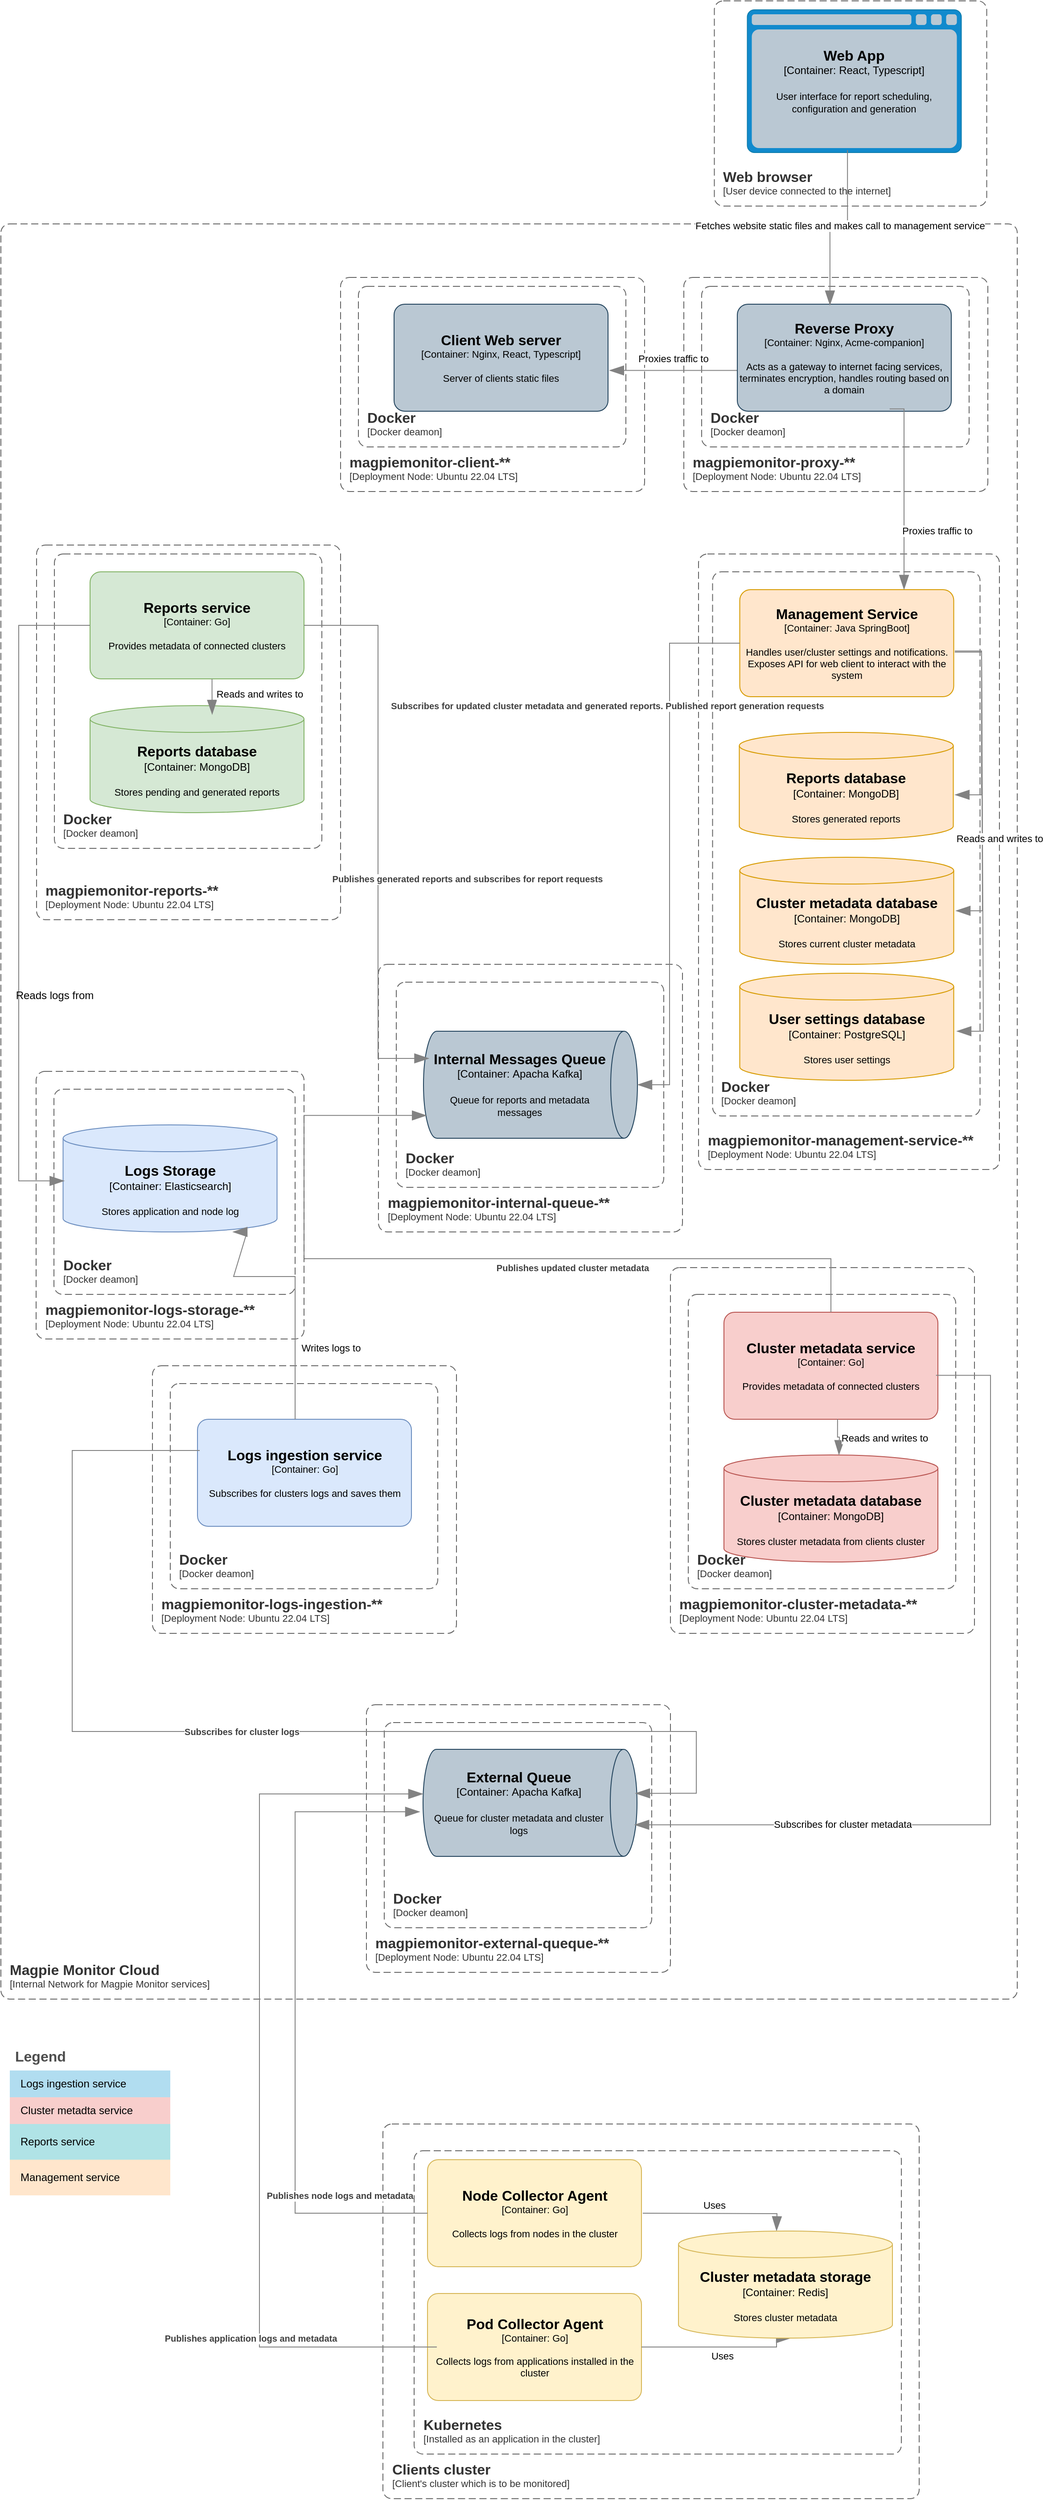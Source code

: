 <mxfile version="25.0.3">
  <diagram name="Page-1" id="GbYRbNNyDbhooDil0Co5">
    <mxGraphModel dx="3287" dy="1967" grid="1" gridSize="10" guides="1" tooltips="1" connect="1" arrows="1" fold="1" page="1" pageScale="1" pageWidth="2000" pageHeight="3000" math="0" shadow="0">
      <root>
        <mxCell id="0" />
        <mxCell id="1" parent="0" />
        <object placeholders="1" c4Name="Magpie Monitor Cloud" c4Type="SystemScopeBoundary" c4Application="Internal Network for Magpie Monitor services" label="&lt;font style=&quot;font-size: 16px&quot;&gt;&lt;b&gt;&lt;div style=&quot;text-align: left&quot;&gt;%c4Name%&lt;/div&gt;&lt;/b&gt;&lt;/font&gt;&lt;div style=&quot;text-align: left&quot;&gt;[%c4Application%]&lt;/div&gt;" id="VblmflZQPWKM-_h5zKfY-1">
          <mxCell style="rounded=1;fontSize=11;whiteSpace=wrap;html=1;dashed=1;arcSize=20;fillColor=none;strokeColor=#666666;fontColor=#333333;labelBackgroundColor=none;align=left;verticalAlign=bottom;labelBorderColor=none;spacingTop=0;spacing=10;dashPattern=8 4;metaEdit=1;rotatable=0;perimeter=rectanglePerimeter;noLabel=0;labelPadding=0;allowArrows=0;connectable=0;expand=0;recursiveResize=0;editable=1;pointerEvents=0;absoluteArcSize=1;points=[[0.25,0,0],[0.5,0,0],[0.75,0,0],[1,0.25,0],[1,0.5,0],[1,0.75,0],[0.75,1,0],[0.5,1,0],[0.25,1,0],[0,0.75,0],[0,0.5,0],[0,0.25,0]];" parent="1" vertex="1">
            <mxGeometry x="840" y="250" width="1140" height="1990" as="geometry" />
          </mxCell>
        </object>
        <object placeholders="1" c4Name="magpiemonitor-cluster-metadata-**" c4Type="SystemScopeBoundary" c4Application="Deployment Node: Ubuntu 22.04 LTS" label="&lt;font style=&quot;font-size: 16px&quot;&gt;&lt;b&gt;&lt;div style=&quot;text-align: left&quot;&gt;%c4Name%&lt;/div&gt;&lt;/b&gt;&lt;/font&gt;&lt;div style=&quot;text-align: left&quot;&gt;[%c4Application%]&lt;/div&gt;" id="VblmflZQPWKM-_h5zKfY-2">
          <mxCell style="rounded=1;fontSize=11;whiteSpace=wrap;html=1;dashed=1;arcSize=20;fillColor=none;strokeColor=#666666;fontColor=#333333;labelBackgroundColor=none;align=left;verticalAlign=bottom;labelBorderColor=none;spacingTop=0;spacing=10;dashPattern=8 4;metaEdit=1;rotatable=0;perimeter=rectanglePerimeter;noLabel=0;labelPadding=0;allowArrows=0;connectable=0;expand=0;recursiveResize=0;editable=1;pointerEvents=0;absoluteArcSize=1;points=[[0.25,0,0],[0.5,0,0],[0.75,0,0],[1,0.25,0],[1,0.5,0],[1,0.75,0],[0.75,1,0],[0.5,1,0],[0.25,1,0],[0,0.75,0],[0,0.5,0],[0,0.25,0]];" parent="1" vertex="1">
            <mxGeometry x="1591" y="1420" width="341" height="410" as="geometry" />
          </mxCell>
        </object>
        <object placeholders="1" c4Name="Cluster metadata database" c4Type="Container" c4Technology="MongoDB" c4Description="Stores cluster metadata from clients cluster" label="&lt;font style=&quot;font-size: 16px&quot;&gt;&lt;b&gt;%c4Name%&lt;/b&gt;&lt;/font&gt;&lt;div&gt;[%c4Type%:&amp;nbsp;%c4Technology%]&lt;/div&gt;&lt;br&gt;&lt;div&gt;&lt;font style=&quot;font-size: 11px&quot;&gt;&lt;font&gt;%c4Description%&lt;/font&gt;&lt;/font&gt;&lt;/div&gt;" id="VblmflZQPWKM-_h5zKfY-3">
          <mxCell style="shape=cylinder3;size=15;whiteSpace=wrap;html=1;boundedLbl=1;rounded=0;labelBackgroundColor=none;fillColor=#f8cecc;fontSize=12;align=center;strokeColor=#b85450;metaEdit=1;points=[[0.5,0,0],[1,0.25,0],[1,0.5,0],[1,0.75,0],[0.5,1,0],[0,0.75,0],[0,0.5,0],[0,0.25,0]];resizable=0;" parent="1" vertex="1">
            <mxGeometry x="1651" y="1630" width="240" height="120" as="geometry" />
          </mxCell>
        </object>
        <object placeholders="1" c4Name="Cluster metadata service" c4Type="Container" c4Technology="Go" c4Description="Provides metadata of connected clusters" label="&lt;font style=&quot;font-size: 16px&quot;&gt;&lt;b&gt;%c4Name%&lt;/b&gt;&lt;/font&gt;&lt;div&gt;[%c4Type%: %c4Technology%]&lt;/div&gt;&lt;br&gt;&lt;div&gt;&lt;font style=&quot;font-size: 11px&quot;&gt;&lt;font&gt;%c4Description%&lt;/font&gt;&lt;/font&gt;&lt;/div&gt;" id="VblmflZQPWKM-_h5zKfY-4">
          <mxCell style="rounded=1;whiteSpace=wrap;html=1;fontSize=11;labelBackgroundColor=none;fillColor=#f8cecc;align=center;arcSize=10;strokeColor=#b85450;metaEdit=1;resizable=0;points=[[0.25,0,0],[0.5,0,0],[0.75,0,0],[1,0.25,0],[1,0.5,0],[1,0.75,0],[0.75,1,0],[0.5,1,0],[0.25,1,0],[0,0.75,0],[0,0.5,0],[0,0.25,0]];" parent="1" vertex="1">
            <mxGeometry x="1651" y="1470" width="240" height="120" as="geometry" />
          </mxCell>
        </object>
        <object placeholders="1" c4Name="Docker" c4Type="ContainerScopeBoundary" c4Application="Docker deamon" label="&lt;font style=&quot;font-size: 16px&quot;&gt;&lt;b&gt;&lt;div style=&quot;text-align: left&quot;&gt;%c4Name%&lt;/div&gt;&lt;/b&gt;&lt;/font&gt;&lt;div style=&quot;text-align: left&quot;&gt;[%c4Application%]&lt;/div&gt;" id="VblmflZQPWKM-_h5zKfY-5">
          <mxCell style="rounded=1;fontSize=11;whiteSpace=wrap;html=1;dashed=1;arcSize=20;fillColor=none;strokeColor=#666666;fontColor=#333333;labelBackgroundColor=none;align=left;verticalAlign=bottom;labelBorderColor=none;spacingTop=0;spacing=10;dashPattern=8 4;metaEdit=1;rotatable=0;perimeter=rectanglePerimeter;noLabel=0;labelPadding=0;allowArrows=0;connectable=0;expand=0;recursiveResize=0;editable=1;pointerEvents=0;absoluteArcSize=1;points=[[0.25,0,0],[0.5,0,0],[0.75,0,0],[1,0.25,0],[1,0.5,0],[1,0.75,0],[0.75,1,0],[0.5,1,0],[0.25,1,0],[0,0.75,0],[0,0.5,0],[0,0.25,0]];" parent="1" vertex="1">
            <mxGeometry x="1611" y="1450" width="300" height="330" as="geometry" />
          </mxCell>
        </object>
        <object placeholders="1" c4Name="magpiemonitor-reports-**" c4Type="SystemScopeBoundary" c4Application="Deployment Node: Ubuntu 22.04 LTS" label="&lt;font style=&quot;font-size: 16px&quot;&gt;&lt;b&gt;&lt;div style=&quot;text-align: left&quot;&gt;%c4Name%&lt;/div&gt;&lt;/b&gt;&lt;/font&gt;&lt;div style=&quot;text-align: left&quot;&gt;[%c4Application%]&lt;/div&gt;" id="VblmflZQPWKM-_h5zKfY-6">
          <mxCell style="rounded=1;fontSize=11;whiteSpace=wrap;html=1;dashed=1;arcSize=20;fillColor=none;strokeColor=#666666;fontColor=#333333;labelBackgroundColor=none;align=left;verticalAlign=bottom;labelBorderColor=none;spacingTop=0;spacing=10;dashPattern=8 4;metaEdit=1;rotatable=0;perimeter=rectanglePerimeter;noLabel=0;labelPadding=0;allowArrows=0;connectable=0;expand=0;recursiveResize=0;editable=1;pointerEvents=0;absoluteArcSize=1;points=[[0.25,0,0],[0.5,0,0],[0.75,0,0],[1,0.25,0],[1,0.5,0],[1,0.75,0],[0.75,1,0],[0.5,1,0],[0.25,1,0],[0,0.75,0],[0,0.5,0],[0,0.25,0]];" parent="1" vertex="1">
            <mxGeometry x="880" y="610" width="341" height="420" as="geometry" />
          </mxCell>
        </object>
        <object placeholders="1" c4Name="Reports database" c4Type="Container" c4Technology="MongoDB" c4Description="Stores pending and generated reports" label="&lt;font style=&quot;font-size: 16px&quot;&gt;&lt;b&gt;%c4Name%&lt;/b&gt;&lt;/font&gt;&lt;div&gt;[%c4Type%:&amp;nbsp;%c4Technology%]&lt;/div&gt;&lt;br&gt;&lt;div&gt;&lt;font style=&quot;font-size: 11px&quot;&gt;&lt;font&gt;%c4Description%&lt;/font&gt;&lt;/font&gt;&lt;/div&gt;" id="VblmflZQPWKM-_h5zKfY-7">
          <mxCell style="shape=cylinder3;size=15;whiteSpace=wrap;html=1;boundedLbl=1;rounded=0;labelBackgroundColor=none;fillColor=#d5e8d4;fontSize=12;align=center;strokeColor=#82b366;metaEdit=1;points=[[0.5,0,0],[1,0.25,0],[1,0.5,0],[1,0.75,0],[0.5,1,0],[0,0.75,0],[0,0.5,0],[0,0.25,0]];resizable=0;fontColor=default;" parent="1" vertex="1">
            <mxGeometry x="940" y="790" width="240" height="120" as="geometry" />
          </mxCell>
        </object>
        <object placeholders="1" c4Name="Reports service" c4Type="Container" c4Technology="Go" c4Description="Provides metadata of connected clusters" label="&lt;font style=&quot;font-size: 16px&quot;&gt;&lt;b&gt;%c4Name%&lt;/b&gt;&lt;/font&gt;&lt;div&gt;[%c4Type%: %c4Technology%]&lt;/div&gt;&lt;br&gt;&lt;div&gt;&lt;font style=&quot;font-size: 11px&quot;&gt;&lt;font&gt;%c4Description%&lt;/font&gt;&lt;/font&gt;&lt;/div&gt;" id="VblmflZQPWKM-_h5zKfY-8">
          <mxCell style="rounded=1;whiteSpace=wrap;html=1;fontSize=11;labelBackgroundColor=none;fillColor=#d5e8d4;align=center;arcSize=10;strokeColor=#82b366;metaEdit=1;resizable=0;points=[[0.25,0,0],[0.5,0,0],[0.75,0,0],[1,0.25,0],[1,0.5,0],[1,0.75,0],[0.75,1,0],[0.5,1,0],[0.25,1,0],[0,0.75,0],[0,0.5,0],[0,0.25,0]];fontColor=default;" parent="1" vertex="1">
            <mxGeometry x="940" y="640" width="240" height="120" as="geometry" />
          </mxCell>
        </object>
        <object placeholders="1" c4Name="Docker" c4Type="ContainerScopeBoundary" c4Application="Docker deamon" label="&lt;font style=&quot;font-size: 16px&quot;&gt;&lt;b&gt;&lt;div style=&quot;text-align: left&quot;&gt;%c4Name%&lt;/div&gt;&lt;/b&gt;&lt;/font&gt;&lt;div style=&quot;text-align: left&quot;&gt;[%c4Application%]&lt;/div&gt;" id="VblmflZQPWKM-_h5zKfY-9">
          <mxCell style="rounded=1;fontSize=11;whiteSpace=wrap;html=1;dashed=1;arcSize=20;fillColor=none;strokeColor=#666666;fontColor=#333333;labelBackgroundColor=none;align=left;verticalAlign=bottom;labelBorderColor=none;spacingTop=0;spacing=10;dashPattern=8 4;metaEdit=1;rotatable=0;perimeter=rectanglePerimeter;noLabel=0;labelPadding=0;allowArrows=0;connectable=0;expand=0;recursiveResize=0;editable=1;pointerEvents=0;absoluteArcSize=1;points=[[0.25,0,0],[0.5,0,0],[0.75,0,0],[1,0.25,0],[1,0.5,0],[1,0.75,0],[0.75,1,0],[0.5,1,0],[0.25,1,0],[0,0.75,0],[0,0.5,0],[0,0.25,0]];" parent="1" vertex="1">
            <mxGeometry x="900" y="620" width="300" height="330" as="geometry" />
          </mxCell>
        </object>
        <object placeholders="1" c4Name="magpiemonitor-management-service-**" c4Type="SystemScopeBoundary" c4Application="Deployment Node: Ubuntu 22.04 LTS" label="&lt;font style=&quot;font-size: 16px&quot;&gt;&lt;b&gt;&lt;div style=&quot;text-align: left&quot;&gt;%c4Name%&lt;/div&gt;&lt;/b&gt;&lt;/font&gt;&lt;div style=&quot;text-align: left&quot;&gt;[%c4Application%]&lt;/div&gt;" id="VblmflZQPWKM-_h5zKfY-10">
          <mxCell style="rounded=1;fontSize=11;whiteSpace=wrap;html=1;dashed=1;arcSize=20;fillColor=none;strokeColor=#666666;fontColor=#333333;labelBackgroundColor=none;align=left;verticalAlign=bottom;labelBorderColor=none;spacingTop=0;spacing=10;dashPattern=8 4;metaEdit=1;rotatable=0;perimeter=rectanglePerimeter;noLabel=0;labelPadding=0;allowArrows=0;connectable=0;expand=0;recursiveResize=0;editable=1;pointerEvents=0;absoluteArcSize=1;points=[[0.25,0,0],[0.5,0,0],[0.75,0,0],[1,0.25,0],[1,0.5,0],[1,0.75,0],[0.75,1,0],[0.5,1,0],[0.25,1,0],[0,0.75,0],[0,0.5,0],[0,0.25,0]];" parent="1" vertex="1">
            <mxGeometry x="1622.5" y="620" width="337.5" height="690" as="geometry" />
          </mxCell>
        </object>
        <object placeholders="1" c4Name="Reports database" c4Type="Container" c4Technology="MongoDB" c4Description="Stores generated reports" label="&lt;font style=&quot;font-size: 16px&quot;&gt;&lt;b&gt;%c4Name%&lt;/b&gt;&lt;/font&gt;&lt;div&gt;[%c4Type%:&amp;nbsp;%c4Technology%]&lt;/div&gt;&lt;br&gt;&lt;div&gt;&lt;font style=&quot;font-size: 11px&quot;&gt;&lt;font&gt;%c4Description%&lt;/font&gt;&lt;/font&gt;&lt;/div&gt;" id="VblmflZQPWKM-_h5zKfY-11">
          <mxCell style="shape=cylinder3;size=15;whiteSpace=wrap;html=1;boundedLbl=1;rounded=0;labelBackgroundColor=none;fillColor=#ffe6cc;fontSize=12;align=center;strokeColor=#d79b00;metaEdit=1;points=[[0.5,0,0],[1,0.25,0],[1,0.5,0],[1,0.75,0],[0.5,1,0],[0,0.75,0],[0,0.5,0],[0,0.25,0]];resizable=0;" parent="1" vertex="1">
            <mxGeometry x="1668.25" y="820" width="240" height="120" as="geometry" />
          </mxCell>
        </object>
        <object placeholders="1" c4Name="Management Service" c4Type="Container" c4Technology="Java SpringBoot" c4Description="Handles user/cluster settings and notifications. Exposes API for web client to interact with the system" label="&lt;font style=&quot;font-size: 16px&quot;&gt;&lt;b&gt;%c4Name%&lt;/b&gt;&lt;/font&gt;&lt;div&gt;[%c4Type%: %c4Technology%]&lt;/div&gt;&lt;br&gt;&lt;div&gt;&lt;font style=&quot;font-size: 11px&quot;&gt;&lt;font&gt;%c4Description%&lt;/font&gt;&lt;/font&gt;&lt;/div&gt;" id="VblmflZQPWKM-_h5zKfY-12">
          <mxCell style="rounded=1;whiteSpace=wrap;html=1;fontSize=11;labelBackgroundColor=none;fillColor=#ffe6cc;align=center;arcSize=10;strokeColor=#d79b00;metaEdit=1;resizable=0;points=[[0.25,0,0],[0.5,0,0],[0.75,0,0],[1,0.25,0],[1,0.5,0],[1,0.75,0],[0.75,1,0],[0.5,1,0],[0.25,1,0],[0,0.75,0],[0,0.5,0],[0,0.25,0]];" parent="1" vertex="1">
            <mxGeometry x="1668.75" y="660" width="240" height="120" as="geometry" />
          </mxCell>
        </object>
        <object placeholders="1" c4Name="Docker" c4Type="ContainerScopeBoundary" c4Application="Docker deamon" label="&lt;font style=&quot;font-size: 16px&quot;&gt;&lt;b&gt;&lt;div style=&quot;text-align: left&quot;&gt;%c4Name%&lt;/div&gt;&lt;/b&gt;&lt;/font&gt;&lt;div style=&quot;text-align: left&quot;&gt;[%c4Application%]&lt;/div&gt;" id="VblmflZQPWKM-_h5zKfY-13">
          <mxCell style="rounded=1;fontSize=11;whiteSpace=wrap;html=1;dashed=1;arcSize=20;fillColor=none;strokeColor=#666666;fontColor=#333333;labelBackgroundColor=none;align=left;verticalAlign=bottom;labelBorderColor=none;spacingTop=0;spacing=10;dashPattern=8 4;metaEdit=1;rotatable=0;perimeter=rectanglePerimeter;noLabel=0;labelPadding=0;allowArrows=0;connectable=0;expand=0;recursiveResize=0;editable=1;pointerEvents=0;absoluteArcSize=1;points=[[0.25,0,0],[0.5,0,0],[0.75,0,0],[1,0.25,0],[1,0.5,0],[1,0.75,0],[0.75,1,0],[0.5,1,0],[0.25,1,0],[0,0.75,0],[0,0.5,0],[0,0.25,0]];" parent="1" vertex="1">
            <mxGeometry x="1638.25" y="640" width="300" height="610" as="geometry" />
          </mxCell>
        </object>
        <object placeholders="1" c4Name="magpiemonitor-logs-ingestion-**" c4Type="SystemScopeBoundary" c4Application="Deployment Node: Ubuntu 22.04 LTS" label="&lt;font style=&quot;font-size: 16px&quot;&gt;&lt;b&gt;&lt;div style=&quot;text-align: left&quot;&gt;%c4Name%&lt;/div&gt;&lt;/b&gt;&lt;/font&gt;&lt;div style=&quot;text-align: left&quot;&gt;[%c4Application%]&lt;/div&gt;" id="VblmflZQPWKM-_h5zKfY-14">
          <mxCell style="rounded=1;fontSize=11;whiteSpace=wrap;html=1;dashed=1;arcSize=20;fillColor=none;strokeColor=#666666;fontColor=#333333;labelBackgroundColor=none;align=left;verticalAlign=bottom;labelBorderColor=none;spacingTop=0;spacing=10;dashPattern=8 4;metaEdit=1;rotatable=0;perimeter=rectanglePerimeter;noLabel=0;labelPadding=0;allowArrows=0;connectable=0;expand=0;recursiveResize=0;editable=1;pointerEvents=0;absoluteArcSize=1;points=[[0.25,0,0],[0.5,0,0],[0.75,0,0],[1,0.25,0],[1,0.5,0],[1,0.75,0],[0.75,1,0],[0.5,1,0],[0.25,1,0],[0,0.75,0],[0,0.5,0],[0,0.25,0]];" parent="1" vertex="1">
            <mxGeometry x="1010" y="1530" width="341" height="300" as="geometry" />
          </mxCell>
        </object>
        <object placeholders="1" c4Name="Logs Storage" c4Type="Container" c4Technology="Elasticsearch" c4Description="Stores application and node log" label="&lt;font style=&quot;font-size: 16px&quot;&gt;&lt;b&gt;%c4Name%&lt;/b&gt;&lt;/font&gt;&lt;div&gt;[%c4Type%:&amp;nbsp;%c4Technology%]&lt;/div&gt;&lt;br&gt;&lt;div&gt;&lt;font style=&quot;font-size: 11px&quot;&gt;&lt;font&gt;%c4Description%&lt;/font&gt;&lt;/font&gt;&lt;/div&gt;" id="VblmflZQPWKM-_h5zKfY-15">
          <mxCell style="shape=cylinder3;size=15;whiteSpace=wrap;html=1;boundedLbl=1;rounded=0;labelBackgroundColor=none;fillColor=#dae8fc;fontSize=12;align=center;strokeColor=#6c8ebf;metaEdit=1;points=[[0.5,0,0],[1,0.25,0],[1,0.5,0],[1,0.75,0],[0.5,1,0],[0,0.75,0],[0,0.5,0],[0,0.25,0]];resizable=0;" parent="1" vertex="1">
            <mxGeometry x="909.75" y="1260" width="240" height="120" as="geometry" />
          </mxCell>
        </object>
        <object placeholders="1" c4Name="Logs ingestion service" c4Type="Container" c4Technology="Go" c4Description="Subscribes for clusters logs and saves them" label="&lt;font style=&quot;font-size: 16px&quot;&gt;&lt;b&gt;%c4Name%&lt;/b&gt;&lt;/font&gt;&lt;div&gt;[%c4Type%: %c4Technology%]&lt;/div&gt;&lt;br&gt;&lt;div&gt;&lt;font style=&quot;font-size: 11px&quot;&gt;&lt;font&gt;%c4Description%&lt;/font&gt;&lt;/font&gt;&lt;/div&gt;" id="VblmflZQPWKM-_h5zKfY-16">
          <mxCell style="rounded=1;whiteSpace=wrap;html=1;fontSize=11;labelBackgroundColor=none;fillColor=#dae8fc;align=center;arcSize=10;strokeColor=#6c8ebf;metaEdit=1;resizable=0;points=[[0.25,0,0],[0.5,0,0],[0.75,0,0],[1,0.25,0],[1,0.5,0],[1,0.75,0],[0.75,1,0],[0.5,1,0],[0.25,1,0],[0,0.75,0],[0,0.5,0],[0,0.25,0]];fontColor=default;" parent="1" vertex="1">
            <mxGeometry x="1060.5" y="1590" width="240" height="120" as="geometry" />
          </mxCell>
        </object>
        <object placeholders="1" c4Name="Docker" c4Type="ContainerScopeBoundary" c4Application="Docker deamon" label="&lt;font style=&quot;font-size: 16px&quot;&gt;&lt;b&gt;&lt;div style=&quot;text-align: left&quot;&gt;%c4Name%&lt;/div&gt;&lt;/b&gt;&lt;/font&gt;&lt;div style=&quot;text-align: left&quot;&gt;[%c4Application%]&lt;/div&gt;" id="VblmflZQPWKM-_h5zKfY-17">
          <mxCell style="rounded=1;fontSize=11;whiteSpace=wrap;html=1;dashed=1;arcSize=20;fillColor=none;strokeColor=#666666;fontColor=#333333;labelBackgroundColor=none;align=left;verticalAlign=bottom;labelBorderColor=none;spacingTop=0;spacing=10;dashPattern=8 4;metaEdit=1;rotatable=0;perimeter=rectanglePerimeter;noLabel=0;labelPadding=0;allowArrows=0;connectable=0;expand=0;recursiveResize=0;editable=1;pointerEvents=0;absoluteArcSize=1;points=[[0.25,0,0],[0.5,0,0],[0.75,0,0],[1,0.25,0],[1,0.5,0],[1,0.75,0],[0.75,1,0],[0.5,1,0],[0.25,1,0],[0,0.75,0],[0,0.5,0],[0,0.25,0]];" parent="1" vertex="1">
            <mxGeometry x="1030" y="1550" width="300" height="230" as="geometry" />
          </mxCell>
        </object>
        <object placeholders="1" c4Name="magpiemonitor-external-queque-**" c4Type="SystemScopeBoundary" c4Application="Deployment Node: Ubuntu 22.04 LTS" label="&lt;font style=&quot;font-size: 16px&quot;&gt;&lt;b&gt;&lt;div style=&quot;text-align: left&quot;&gt;%c4Name%&lt;/div&gt;&lt;/b&gt;&lt;/font&gt;&lt;div style=&quot;text-align: left&quot;&gt;[%c4Application%]&lt;/div&gt;" id="VblmflZQPWKM-_h5zKfY-19">
          <mxCell style="rounded=1;fontSize=11;whiteSpace=wrap;html=1;dashed=1;arcSize=20;fillColor=none;strokeColor=#666666;fontColor=#333333;labelBackgroundColor=none;align=left;verticalAlign=bottom;labelBorderColor=none;spacingTop=0;spacing=10;dashPattern=8 4;metaEdit=1;rotatable=0;perimeter=rectanglePerimeter;noLabel=0;labelPadding=0;allowArrows=0;connectable=0;expand=0;recursiveResize=0;editable=1;pointerEvents=0;absoluteArcSize=1;points=[[0.25,0,0],[0.5,0,0],[0.75,0,0],[1,0.25,0],[1,0.5,0],[1,0.75,0],[0.75,1,0],[0.5,1,0],[0.25,1,0],[0,0.75,0],[0,0.5,0],[0,0.25,0]];" parent="1" vertex="1">
            <mxGeometry x="1250" y="1910" width="341" height="300" as="geometry" />
          </mxCell>
        </object>
        <object placeholders="1" c4Name="Docker" c4Type="ContainerScopeBoundary" c4Application="Docker deamon" label="&lt;font style=&quot;font-size: 16px&quot;&gt;&lt;b&gt;&lt;div style=&quot;text-align: left&quot;&gt;%c4Name%&lt;/div&gt;&lt;/b&gt;&lt;/font&gt;&lt;div style=&quot;text-align: left&quot;&gt;[%c4Application%]&lt;/div&gt;" id="VblmflZQPWKM-_h5zKfY-22">
          <mxCell style="rounded=1;fontSize=11;whiteSpace=wrap;html=1;dashed=1;arcSize=20;fillColor=none;strokeColor=#666666;fontColor=#333333;labelBackgroundColor=none;align=left;verticalAlign=bottom;labelBorderColor=none;spacingTop=0;spacing=10;dashPattern=8 4;metaEdit=1;rotatable=0;perimeter=rectanglePerimeter;noLabel=0;labelPadding=0;allowArrows=0;connectable=0;expand=0;recursiveResize=0;editable=1;pointerEvents=0;absoluteArcSize=1;points=[[0.25,0,0],[0.5,0,0],[0.75,0,0],[1,0.25,0],[1,0.5,0],[1,0.75,0],[0.75,1,0],[0.5,1,0],[0.25,1,0],[0,0.75,0],[0,0.5,0],[0,0.25,0]];" parent="1" vertex="1">
            <mxGeometry x="1270" y="1930" width="300" height="230" as="geometry" />
          </mxCell>
        </object>
        <object placeholders="1" c4Name="External Queue" c4Type="Container" c4Technology="Apacha Kafka" c4Description="Queue for cluster metadata and cluster logs" label="&lt;font style=&quot;font-size: 16px&quot;&gt;&lt;b&gt;%c4Name%&lt;/b&gt;&lt;/font&gt;&lt;div&gt;[%c4Type%:&amp;nbsp;%c4Technology%]&lt;/div&gt;&lt;br&gt;&lt;div&gt;&lt;font style=&quot;font-size: 11px&quot;&gt;&lt;font&gt;%c4Description%&lt;/font&gt;&lt;/font&gt;&lt;/div&gt;" id="VblmflZQPWKM-_h5zKfY-23">
          <mxCell style="shape=cylinder3;size=15;direction=south;whiteSpace=wrap;html=1;boundedLbl=1;rounded=0;labelBackgroundColor=none;fillColor=#bac8d3;fontSize=12;align=center;strokeColor=#23445d;metaEdit=1;points=[[0.5,0,0],[1,0.25,0],[1,0.5,0],[1,0.75,0],[0.5,1,0],[0,0.75,0],[0,0.5,0],[0,0.25,0]];resizable=0;fontColor=default;" parent="1" vertex="1">
            <mxGeometry x="1313.5" y="1960" width="240" height="120" as="geometry" />
          </mxCell>
        </object>
        <object placeholders="1" c4Name="Clients cluster" c4Type="SystemScopeBoundary" c4Application="Client&#39;s cluster which is to be monitored" label="&lt;font style=&quot;font-size: 16px&quot;&gt;&lt;b&gt;&lt;div style=&quot;text-align: left&quot;&gt;%c4Name%&lt;/div&gt;&lt;/b&gt;&lt;/font&gt;&lt;div style=&quot;text-align: left&quot;&gt;[%c4Application%]&lt;/div&gt;" id="VblmflZQPWKM-_h5zKfY-24">
          <mxCell style="rounded=1;fontSize=11;whiteSpace=wrap;html=1;dashed=1;arcSize=20;fillColor=none;strokeColor=#666666;fontColor=#333333;labelBackgroundColor=none;align=left;verticalAlign=bottom;labelBorderColor=none;spacingTop=0;spacing=10;dashPattern=8 4;metaEdit=1;rotatable=0;perimeter=rectanglePerimeter;noLabel=0;labelPadding=0;allowArrows=0;connectable=0;expand=0;recursiveResize=0;editable=1;pointerEvents=0;absoluteArcSize=1;points=[[0.25,0,0],[0.5,0,0],[0.75,0,0],[1,0.25,0],[1,0.5,0],[1,0.75,0],[0.75,1,0],[0.5,1,0],[0.25,1,0],[0,0.75,0],[0,0.5,0],[0,0.25,0]];" parent="1" vertex="1">
            <mxGeometry x="1268.5" y="2380" width="601.5" height="420" as="geometry" />
          </mxCell>
        </object>
        <object placeholders="1" c4Name="Pod Collector Agent" c4Type="Container" c4Technology="Go" c4Description="Collects logs from applications installed in the cluster" label="&lt;font style=&quot;font-size: 16px&quot;&gt;&lt;b&gt;%c4Name%&lt;/b&gt;&lt;/font&gt;&lt;div&gt;[%c4Type%: %c4Technology%]&lt;/div&gt;&lt;br&gt;&lt;div&gt;&lt;font style=&quot;font-size: 11px&quot;&gt;&lt;font&gt;%c4Description%&lt;/font&gt;&lt;/font&gt;&lt;/div&gt;" id="VblmflZQPWKM-_h5zKfY-25">
          <mxCell style="rounded=1;whiteSpace=wrap;html=1;fontSize=11;labelBackgroundColor=none;fillColor=#fff2cc;align=center;arcSize=10;strokeColor=#d6b656;metaEdit=1;resizable=0;points=[[0.25,0,0],[0.5,0,0],[0.75,0,0],[1,0.25,0],[1,0.5,0],[1,0.75,0],[0.75,1,0],[0.5,1,0],[0.25,1,0],[0,0.75,0],[0,0.5,0],[0,0.25,0]];" parent="1" vertex="1">
            <mxGeometry x="1318.5" y="2570" width="240" height="120" as="geometry" />
          </mxCell>
        </object>
        <object placeholders="1" c4Name="Kubernetes" c4Type="ContainerScopeBoundary" c4Application="Installed as an application in the cluster" label="&lt;font style=&quot;font-size: 16px&quot;&gt;&lt;b&gt;&lt;div style=&quot;text-align: left&quot;&gt;%c4Name%&lt;/div&gt;&lt;/b&gt;&lt;/font&gt;&lt;div style=&quot;text-align: left&quot;&gt;[%c4Application%]&lt;/div&gt;" id="VblmflZQPWKM-_h5zKfY-26">
          <mxCell style="rounded=1;fontSize=11;whiteSpace=wrap;html=1;dashed=1;arcSize=20;fillColor=none;strokeColor=#666666;fontColor=#333333;labelBackgroundColor=none;align=left;verticalAlign=bottom;labelBorderColor=none;spacingTop=0;spacing=10;dashPattern=8 4;metaEdit=1;rotatable=0;perimeter=rectanglePerimeter;noLabel=0;labelPadding=0;allowArrows=0;connectable=0;expand=0;recursiveResize=0;editable=1;pointerEvents=0;absoluteArcSize=1;points=[[0.25,0,0],[0.5,0,0],[0.75,0,0],[1,0.25,0],[1,0.5,0],[1,0.75,0],[0.75,1,0],[0.5,1,0],[0.25,1,0],[0,0.75,0],[0,0.5,0],[0,0.25,0]];" parent="1" vertex="1">
            <mxGeometry x="1303.5" y="2410" width="546.5" height="340" as="geometry" />
          </mxCell>
        </object>
        <object placeholders="1" c4Name="Node Collector Agent" c4Type="Container" c4Technology="Go" c4Description="Collects logs from nodes in the cluster" label="&lt;font style=&quot;font-size: 16px&quot;&gt;&lt;b&gt;%c4Name%&lt;/b&gt;&lt;/font&gt;&lt;div&gt;[%c4Type%: %c4Technology%]&lt;/div&gt;&lt;br&gt;&lt;div&gt;&lt;font style=&quot;font-size: 11px&quot;&gt;&lt;font&gt;%c4Description%&lt;/font&gt;&lt;/font&gt;&lt;/div&gt;" id="VblmflZQPWKM-_h5zKfY-27">
          <mxCell style="rounded=1;whiteSpace=wrap;html=1;fontSize=11;labelBackgroundColor=none;fillColor=#fff2cc;align=center;arcSize=10;strokeColor=#d6b656;metaEdit=1;resizable=0;points=[[0.25,0,0],[0.5,0,0],[0.75,0,0],[1,0.25,0],[1,0.5,0],[1,0.75,0],[0.75,1,0],[0.5,1,0],[0.25,1,0],[0,0.75,0],[0,0.5,0],[0,0.25,0]];" parent="1" vertex="1">
            <mxGeometry x="1318.5" y="2420" width="240" height="120" as="geometry" />
          </mxCell>
        </object>
        <object placeholders="1" c4Name="magpiemonitor-internal-queue-**" c4Type="SystemScopeBoundary" c4Application="Deployment Node: Ubuntu 22.04 LTS" label="&lt;font style=&quot;font-size: 16px&quot;&gt;&lt;b&gt;&lt;div style=&quot;text-align: left&quot;&gt;%c4Name%&lt;/div&gt;&lt;/b&gt;&lt;/font&gt;&lt;div style=&quot;text-align: left&quot;&gt;[%c4Application%]&lt;/div&gt;" id="VblmflZQPWKM-_h5zKfY-28">
          <mxCell style="rounded=1;fontSize=11;whiteSpace=wrap;html=1;dashed=1;arcSize=20;fillColor=none;strokeColor=#666666;fontColor=#333333;labelBackgroundColor=none;align=left;verticalAlign=bottom;labelBorderColor=none;spacingTop=0;spacing=10;dashPattern=8 4;metaEdit=1;rotatable=0;perimeter=rectanglePerimeter;noLabel=0;labelPadding=0;allowArrows=0;connectable=0;expand=0;recursiveResize=0;editable=1;pointerEvents=0;absoluteArcSize=1;points=[[0.25,0,0],[0.5,0,0],[0.75,0,0],[1,0.25,0],[1,0.5,0],[1,0.75,0],[0.75,1,0],[0.5,1,0],[0.25,1,0],[0,0.75,0],[0,0.5,0],[0,0.25,0]];" parent="1" vertex="1">
            <mxGeometry x="1263.5" y="1080" width="341" height="300" as="geometry" />
          </mxCell>
        </object>
        <object placeholders="1" c4Name="Docker" c4Type="ContainerScopeBoundary" c4Application="Docker deamon" label="&lt;font style=&quot;font-size: 16px&quot;&gt;&lt;b&gt;&lt;div style=&quot;text-align: left&quot;&gt;%c4Name%&lt;/div&gt;&lt;/b&gt;&lt;/font&gt;&lt;div style=&quot;text-align: left&quot;&gt;[%c4Application%]&lt;/div&gt;" id="VblmflZQPWKM-_h5zKfY-29">
          <mxCell style="rounded=1;fontSize=11;whiteSpace=wrap;html=1;dashed=1;arcSize=20;fillColor=none;strokeColor=#666666;fontColor=#333333;labelBackgroundColor=none;align=left;verticalAlign=bottom;labelBorderColor=none;spacingTop=0;spacing=10;dashPattern=8 4;metaEdit=1;rotatable=0;perimeter=rectanglePerimeter;noLabel=0;labelPadding=0;allowArrows=0;connectable=0;expand=0;recursiveResize=0;editable=1;pointerEvents=0;absoluteArcSize=1;points=[[0.25,0,0],[0.5,0,0],[0.75,0,0],[1,0.25,0],[1,0.5,0],[1,0.75,0],[0.75,1,0],[0.5,1,0],[0.25,1,0],[0,0.75,0],[0,0.5,0],[0,0.25,0]];" parent="1" vertex="1">
            <mxGeometry x="1283.5" y="1100" width="300" height="230" as="geometry" />
          </mxCell>
        </object>
        <object placeholders="1" c4Name="Internal Messages Queue" c4Type="Container" c4Technology="Apacha Kafka" c4Description="Queue for reports and metadata messages" label="&lt;font style=&quot;font-size: 16px&quot;&gt;&lt;b&gt;%c4Name%&lt;/b&gt;&lt;/font&gt;&lt;div&gt;[%c4Type%:&amp;nbsp;%c4Technology%]&lt;/div&gt;&lt;br&gt;&lt;div&gt;&lt;font style=&quot;font-size: 11px&quot;&gt;&lt;font&gt;%c4Description%&lt;/font&gt;&lt;/font&gt;&lt;/div&gt;" id="VblmflZQPWKM-_h5zKfY-30">
          <mxCell style="shape=cylinder3;size=15;direction=south;whiteSpace=wrap;html=1;boundedLbl=1;rounded=0;labelBackgroundColor=none;fillColor=#bac8d3;fontSize=12;align=center;strokeColor=#23445d;metaEdit=1;points=[[0.5,0,0],[1,0.25,0],[1,0.5,0],[1,0.75,0],[0.5,1,0],[0,0.75,0],[0,0.5,0],[0,0.25,0]];resizable=0;fontColor=default;" parent="1" vertex="1">
            <mxGeometry x="1314" y="1155" width="240" height="120" as="geometry" />
          </mxCell>
        </object>
        <object placeholders="1" c4Type="Relationship" c4Description="Publishes generated reports and subscribes for report requests" label="&lt;div style=&quot;text-align: left&quot;&gt;&lt;div style=&quot;text-align: center&quot;&gt;&lt;b&gt;%c4Description%&lt;/b&gt;&lt;/div&gt;" id="VblmflZQPWKM-_h5zKfY-31">
          <mxCell style="endArrow=blockThin;html=1;fontSize=10;fontColor=#404040;strokeWidth=1;endFill=1;strokeColor=#828282;elbow=vertical;metaEdit=1;endSize=14;startSize=14;jumpStyle=arc;jumpSize=16;rounded=0;edgeStyle=orthogonalEdgeStyle;exitX=1;exitY=0.5;exitDx=0;exitDy=0;exitPerimeter=0;entryX=0.254;entryY=0.974;entryDx=0;entryDy=0;entryPerimeter=0;" parent="1" source="VblmflZQPWKM-_h5zKfY-8" target="VblmflZQPWKM-_h5zKfY-30" edge="1">
            <mxGeometry x="0.172" y="100" width="240" relative="1" as="geometry">
              <mxPoint x="1032.5" y="1040" as="sourcePoint" />
              <mxPoint x="1320" y="1220" as="targetPoint" />
              <Array as="points">
                <mxPoint x="1263" y="700" />
                <mxPoint x="1263" y="1185" />
              </Array>
              <mxPoint as="offset" />
            </mxGeometry>
          </mxCell>
        </object>
        <object placeholders="1" c4Type="Relationship" c4Description="Publishes node logs and metadata" label="&lt;div style=&quot;text-align: left&quot;&gt;&lt;div style=&quot;text-align: center&quot;&gt;&lt;b&gt;%c4Description%&lt;/b&gt;&lt;/div&gt;" id="VblmflZQPWKM-_h5zKfY-35">
          <mxCell style="endArrow=blockThin;html=1;fontSize=10;fontColor=#404040;strokeWidth=1;endFill=1;strokeColor=#828282;elbow=vertical;metaEdit=1;endSize=14;startSize=14;jumpStyle=arc;jumpSize=16;rounded=0;edgeStyle=orthogonalEdgeStyle;" parent="1" source="VblmflZQPWKM-_h5zKfY-27" edge="1">
            <mxGeometry x="-0.733" y="-20" width="240" relative="1" as="geometry">
              <mxPoint x="1520" y="1980" as="sourcePoint" />
              <mxPoint x="1310" y="2030" as="targetPoint" />
              <Array as="points">
                <mxPoint x="1170" y="2480" />
                <mxPoint x="1170" y="2030" />
              </Array>
              <mxPoint as="offset" />
            </mxGeometry>
          </mxCell>
        </object>
        <object placeholders="1" c4Type="Relationship" c4Description="Publishes application logs and metadata" label="&lt;div style=&quot;text-align: left&quot;&gt;&lt;div style=&quot;text-align: center&quot;&gt;&lt;b&gt;%c4Description%&lt;/b&gt;&lt;/div&gt;" id="VblmflZQPWKM-_h5zKfY-36">
          <mxCell style="endArrow=blockThin;html=1;fontSize=10;fontColor=#404040;strokeWidth=1;endFill=1;strokeColor=#828282;elbow=vertical;metaEdit=1;endSize=14;startSize=14;jumpStyle=arc;jumpSize=16;rounded=0;edgeStyle=orthogonalEdgeStyle;" parent="1" target="VblmflZQPWKM-_h5zKfY-23" edge="1">
            <mxGeometry x="-0.583" y="10" width="240" relative="1" as="geometry">
              <mxPoint x="1328.96" y="2630" as="sourcePoint" />
              <mxPoint x="1319.96" y="2180" as="targetPoint" />
              <Array as="points">
                <mxPoint x="1130" y="2630" />
                <mxPoint x="1130" y="2010" />
              </Array>
              <mxPoint as="offset" />
            </mxGeometry>
          </mxCell>
        </object>
        <object placeholders="1" c4Type="Relationship" c4Description="Subscribes for cluster logs" label="&lt;div style=&quot;text-align: left&quot;&gt;&lt;div style=&quot;text-align: center&quot;&gt;&lt;b&gt;%c4Description%&lt;/b&gt;&lt;/div&gt;" id="VblmflZQPWKM-_h5zKfY-37">
          <mxCell style="endArrow=blockThin;html=1;fontSize=10;fontColor=#404040;strokeWidth=1;endFill=1;strokeColor=#828282;elbow=vertical;metaEdit=1;endSize=14;startSize=14;jumpStyle=arc;jumpSize=16;rounded=0;edgeStyle=orthogonalEdgeStyle;entryX=0.411;entryY=0.008;entryDx=0;entryDy=0;entryPerimeter=0;" parent="1" target="VblmflZQPWKM-_h5zKfY-23" edge="1">
            <mxGeometry width="240" relative="1" as="geometry">
              <mxPoint x="1063" y="1625" as="sourcePoint" />
              <mxPoint x="1840" y="1920" as="targetPoint" />
              <Array as="points">
                <mxPoint x="920" y="1625" />
                <mxPoint x="920" y="1940" />
                <mxPoint x="1620" y="1940" />
                <mxPoint x="1620" y="2009" />
              </Array>
            </mxGeometry>
          </mxCell>
        </object>
        <object placeholders="1" c4Type="Relationship" id="VblmflZQPWKM-_h5zKfY-38">
          <mxCell style="endArrow=blockThin;html=1;fontSize=10;fontColor=#404040;strokeWidth=1;endFill=1;strokeColor=#828282;elbow=vertical;metaEdit=1;endSize=14;startSize=14;jumpStyle=arc;jumpSize=16;rounded=0;edgeStyle=orthogonalEdgeStyle;entryX=0.705;entryY=0.012;entryDx=0;entryDy=0;entryPerimeter=0;exitX=0.991;exitY=0.59;exitDx=0;exitDy=0;exitPerimeter=0;" parent="1" source="VblmflZQPWKM-_h5zKfY-4" target="VblmflZQPWKM-_h5zKfY-23" edge="1">
            <mxGeometry width="240" relative="1" as="geometry">
              <mxPoint x="1950" y="1540" as="sourcePoint" />
              <mxPoint x="1880" y="1860" as="targetPoint" />
              <Array as="points">
                <mxPoint x="1950" y="1541" />
                <mxPoint x="1950" y="2045" />
              </Array>
            </mxGeometry>
          </mxCell>
        </object>
        <mxCell id="VblmflZQPWKM-_h5zKfY-39" value="Subscribes for cluster metadata" style="edgeLabel;html=1;align=center;verticalAlign=middle;resizable=0;points=[];" parent="VblmflZQPWKM-_h5zKfY-38" vertex="1" connectable="0">
          <mxGeometry x="0.516" y="-1" relative="1" as="geometry">
            <mxPoint as="offset" />
          </mxGeometry>
        </mxCell>
        <object placeholders="1" c4Type="Relationship" c4Description="Publishes updated cluster metadata" label="&lt;div style=&quot;text-align: left&quot;&gt;&lt;div style=&quot;text-align: center&quot;&gt;&lt;b&gt;%c4Description%&lt;/b&gt;&lt;/div&gt;" id="VblmflZQPWKM-_h5zKfY-46">
          <mxCell style="endArrow=blockThin;html=1;fontSize=10;fontColor=#404040;strokeWidth=1;endFill=1;strokeColor=#828282;elbow=vertical;metaEdit=1;endSize=14;startSize=14;jumpStyle=arc;jumpSize=16;rounded=0;edgeStyle=orthogonalEdgeStyle;entryX=0.787;entryY=0.985;entryDx=0;entryDy=0;entryPerimeter=0;exitX=0.5;exitY=0;exitDx=0;exitDy=0;exitPerimeter=0;" parent="1" source="VblmflZQPWKM-_h5zKfY-4" target="VblmflZQPWKM-_h5zKfY-30" edge="1">
            <mxGeometry x="-0.261" y="10" width="240" relative="1" as="geometry">
              <mxPoint x="1270" y="1260" as="sourcePoint" />
              <mxPoint x="1510" y="1260" as="targetPoint" />
              <Array as="points">
                <mxPoint x="1771" y="1410" />
                <mxPoint x="1180" y="1410" />
                <mxPoint x="1180" y="1249" />
              </Array>
              <mxPoint as="offset" />
            </mxGeometry>
          </mxCell>
        </object>
        <object placeholders="1" c4Type="Relationship" c4Description="Subscribes for updated cluster metadata and generated reports. Published report generation requests" label="&lt;div style=&quot;text-align: left&quot;&gt;&lt;div style=&quot;text-align: center&quot;&gt;&lt;b&gt;%c4Description%&lt;/b&gt;&lt;/div&gt;" id="VblmflZQPWKM-_h5zKfY-47">
          <mxCell style="endArrow=blockThin;html=1;fontSize=10;fontColor=#404040;strokeWidth=1;endFill=1;strokeColor=#828282;elbow=vertical;metaEdit=1;endSize=14;startSize=14;jumpStyle=arc;jumpSize=16;rounded=0;edgeStyle=orthogonalEdgeStyle;exitX=0;exitY=0.5;exitDx=0;exitDy=0;exitPerimeter=0;entryX=0.5;entryY=0;entryDx=0;entryDy=0;entryPerimeter=0;" parent="1" source="VblmflZQPWKM-_h5zKfY-12" target="VblmflZQPWKM-_h5zKfY-30" edge="1">
            <mxGeometry x="-0.512" y="-70" width="240" relative="1" as="geometry">
              <mxPoint x="1270" y="1150" as="sourcePoint" />
              <mxPoint x="1510" y="1150" as="targetPoint" />
              <Array as="points">
                <mxPoint x="1590" y="720" />
                <mxPoint x="1590" y="1215" />
              </Array>
              <mxPoint as="offset" />
            </mxGeometry>
          </mxCell>
        </object>
        <object placeholders="1" c4Name="Cluster metadata database" c4Type="Container" c4Technology="MongoDB" c4Description="Stores current cluster metadata" label="&lt;font style=&quot;font-size: 16px&quot;&gt;&lt;b&gt;%c4Name%&lt;/b&gt;&lt;/font&gt;&lt;div&gt;[%c4Type%:&amp;nbsp;%c4Technology%]&lt;/div&gt;&lt;br&gt;&lt;div&gt;&lt;font style=&quot;font-size: 11px&quot;&gt;&lt;font&gt;%c4Description%&lt;/font&gt;&lt;/font&gt;&lt;/div&gt;" id="VblmflZQPWKM-_h5zKfY-48">
          <mxCell style="shape=cylinder3;size=15;whiteSpace=wrap;html=1;boundedLbl=1;rounded=0;labelBackgroundColor=none;fillColor=#ffe6cc;fontSize=12;align=center;strokeColor=#d79b00;metaEdit=1;points=[[0.5,0,0],[1,0.25,0],[1,0.5,0],[1,0.75,0],[0.5,1,0],[0,0.75,0],[0,0.5,0],[0,0.25,0]];resizable=0;" parent="1" vertex="1">
            <mxGeometry x="1668.75" y="960" width="240" height="120" as="geometry" />
          </mxCell>
        </object>
        <object placeholders="1" c4Name="User settings database" c4Type="Container" c4Technology="PostgreSQL" c4Description="Stores user settings" label="&lt;font style=&quot;font-size: 16px&quot;&gt;&lt;b&gt;%c4Name%&lt;/b&gt;&lt;/font&gt;&lt;div&gt;[%c4Type%:&amp;nbsp;%c4Technology%]&lt;/div&gt;&lt;br&gt;&lt;div&gt;&lt;font style=&quot;font-size: 11px&quot;&gt;&lt;font&gt;%c4Description%&lt;/font&gt;&lt;/font&gt;&lt;/div&gt;" id="VblmflZQPWKM-_h5zKfY-49">
          <mxCell style="shape=cylinder3;size=15;whiteSpace=wrap;html=1;boundedLbl=1;rounded=0;labelBackgroundColor=none;fillColor=#ffe6cc;fontSize=12;align=center;strokeColor=#d79b00;metaEdit=1;points=[[0.5,0,0],[1,0.25,0],[1,0.5,0],[1,0.75,0],[0.5,1,0],[0,0.75,0],[0,0.5,0],[0,0.25,0]];resizable=0;" parent="1" vertex="1">
            <mxGeometry x="1668.75" y="1090" width="240" height="120" as="geometry" />
          </mxCell>
        </object>
        <object placeholders="1" c4Name="magpiemonitor-client-**" c4Type="SystemScopeBoundary" c4Application="Deployment Node: Ubuntu 22.04 LTS" label="&lt;font style=&quot;font-size: 16px&quot;&gt;&lt;b&gt;&lt;div style=&quot;text-align: left&quot;&gt;%c4Name%&lt;/div&gt;&lt;/b&gt;&lt;/font&gt;&lt;div style=&quot;text-align: left&quot;&gt;[%c4Application%]&lt;/div&gt;" id="VblmflZQPWKM-_h5zKfY-50">
          <mxCell style="rounded=1;fontSize=11;whiteSpace=wrap;html=1;dashed=1;arcSize=20;fillColor=none;strokeColor=#666666;fontColor=#333333;labelBackgroundColor=none;align=left;verticalAlign=bottom;labelBorderColor=none;spacingTop=0;spacing=10;dashPattern=8 4;metaEdit=1;rotatable=0;perimeter=rectanglePerimeter;noLabel=0;labelPadding=0;allowArrows=0;connectable=0;expand=0;recursiveResize=0;editable=1;pointerEvents=0;absoluteArcSize=1;points=[[0.25,0,0],[0.5,0,0],[0.75,0,0],[1,0.25,0],[1,0.5,0],[1,0.75,0],[0.75,1,0],[0.5,1,0],[0.25,1,0],[0,0.75,0],[0,0.5,0],[0,0.25,0]];" parent="1" vertex="1">
            <mxGeometry x="1221" y="310" width="341" height="240" as="geometry" />
          </mxCell>
        </object>
        <object placeholders="1" c4Name="Client Web server" c4Type="Container" c4Technology="Nginx, React, Typescript" c4Description="Server of clients static files" label="&lt;font style=&quot;font-size: 16px&quot;&gt;&lt;b&gt;%c4Name%&lt;/b&gt;&lt;/font&gt;&lt;div&gt;[%c4Type%: %c4Technology%]&lt;/div&gt;&lt;br&gt;&lt;div&gt;&lt;font style=&quot;font-size: 11px&quot;&gt;&lt;font&gt;%c4Description%&lt;/font&gt;&lt;/font&gt;&lt;/div&gt;" id="VblmflZQPWKM-_h5zKfY-52">
          <mxCell style="rounded=1;whiteSpace=wrap;html=1;fontSize=11;labelBackgroundColor=none;fillColor=#bac8d3;align=center;arcSize=10;strokeColor=#23445d;metaEdit=1;resizable=0;points=[[0.25,0,0],[0.5,0,0],[0.75,0,0],[1,0.25,0],[1,0.5,0],[1,0.75,0],[0.75,1,0],[0.5,1,0],[0.25,1,0],[0,0.75,0],[0,0.5,0],[0,0.25,0]];fontColor=default;" parent="1" vertex="1">
            <mxGeometry x="1281" y="340" width="240" height="120" as="geometry" />
          </mxCell>
        </object>
        <object placeholders="1" c4Name="Docker" c4Type="ContainerScopeBoundary" c4Application="Docker deamon" label="&lt;font style=&quot;font-size: 16px&quot;&gt;&lt;b&gt;&lt;div style=&quot;text-align: left&quot;&gt;%c4Name%&lt;/div&gt;&lt;/b&gt;&lt;/font&gt;&lt;div style=&quot;text-align: left&quot;&gt;[%c4Application%]&lt;/div&gt;" id="VblmflZQPWKM-_h5zKfY-53">
          <mxCell style="rounded=1;fontSize=11;whiteSpace=wrap;html=1;dashed=1;arcSize=20;fillColor=none;strokeColor=#666666;fontColor=#333333;labelBackgroundColor=none;align=left;verticalAlign=bottom;labelBorderColor=none;spacingTop=0;spacing=10;dashPattern=8 4;metaEdit=1;rotatable=0;perimeter=rectanglePerimeter;noLabel=0;labelPadding=0;allowArrows=0;connectable=0;expand=0;recursiveResize=0;editable=1;pointerEvents=0;absoluteArcSize=1;points=[[0.25,0,0],[0.5,0,0],[0.75,0,0],[1,0.25,0],[1,0.5,0],[1,0.75,0],[0.75,1,0],[0.5,1,0],[0.25,1,0],[0,0.75,0],[0,0.5,0],[0,0.25,0]];" parent="1" vertex="1">
            <mxGeometry x="1241" y="320" width="300" height="180" as="geometry" />
          </mxCell>
        </object>
        <object placeholders="1" c4Name="Web App" c4Type="Container" c4Technology="React, Typescript" c4Description="User interface for report scheduling, configuration and generation" label="&lt;font style=&quot;font-size: 16px&quot;&gt;&lt;b&gt;%c4Name%&lt;/b&gt;&lt;/font&gt;&lt;div&gt;[%c4Type%:&amp;nbsp;%c4Technology%]&lt;/div&gt;&lt;br&gt;&lt;div&gt;&lt;font style=&quot;font-size: 11px&quot;&gt;&lt;font&gt;%c4Description%&lt;/font&gt;&lt;/font&gt;&lt;/div&gt;" id="VblmflZQPWKM-_h5zKfY-54">
          <mxCell style="shape=mxgraph.c4.webBrowserContainer2;whiteSpace=wrap;html=1;boundedLbl=1;rounded=0;labelBackgroundColor=none;strokeColor=#23445d;fillColor=#bac8d3;strokeColor=#118ACD;strokeColor2=#0E7DAD;fontSize=12;align=center;metaEdit=1;points=[[0.5,0,0],[1,0.25,0],[1,0.5,0],[1,0.75,0],[0.5,1,0],[0,0.75,0],[0,0.5,0],[0,0.25,0]];resizable=0;fontColor=default;" parent="1" vertex="1">
            <mxGeometry x="1677.25" y="10" width="240" height="160" as="geometry" />
          </mxCell>
        </object>
        <object placeholders="1" c4Name="Web browser" c4Type="SystemScopeBoundary" c4Application="User device connected to the internet" label="&lt;font style=&quot;font-size: 16px&quot;&gt;&lt;b&gt;&lt;div style=&quot;text-align: left&quot;&gt;%c4Name%&lt;/div&gt;&lt;/b&gt;&lt;/font&gt;&lt;div style=&quot;text-align: left&quot;&gt;[%c4Application%]&lt;/div&gt;" id="VblmflZQPWKM-_h5zKfY-55">
          <mxCell style="rounded=1;fontSize=11;whiteSpace=wrap;html=1;dashed=1;arcSize=20;fillColor=none;strokeColor=#666666;fontColor=#333333;labelBackgroundColor=none;align=left;verticalAlign=bottom;labelBorderColor=none;spacingTop=0;spacing=10;dashPattern=8 4;metaEdit=1;rotatable=0;perimeter=rectanglePerimeter;noLabel=0;labelPadding=0;allowArrows=0;connectable=0;expand=0;recursiveResize=0;editable=1;pointerEvents=0;absoluteArcSize=1;points=[[0.25,0,0],[0.5,0,0],[0.75,0,0],[1,0.25,0],[1,0.5,0],[1,0.75,0],[0.75,1,0],[0.5,1,0],[0.25,1,0],[0,0.75,0],[0,0.5,0],[0,0.25,0]];" parent="1" vertex="1">
            <mxGeometry x="1640.25" width="305.5" height="230" as="geometry" />
          </mxCell>
        </object>
        <object placeholders="1" c4Name="magpiemonitor-proxy-**" c4Type="SystemScopeBoundary" c4Application="Deployment Node: Ubuntu 22.04 LTS" label="&lt;font style=&quot;font-size: 16px&quot;&gt;&lt;b&gt;&lt;div style=&quot;text-align: left&quot;&gt;%c4Name%&lt;/div&gt;&lt;/b&gt;&lt;/font&gt;&lt;div style=&quot;text-align: left&quot;&gt;[%c4Application%]&lt;/div&gt;" id="VblmflZQPWKM-_h5zKfY-59">
          <mxCell style="rounded=1;fontSize=11;whiteSpace=wrap;html=1;dashed=1;arcSize=20;fillColor=none;strokeColor=#666666;fontColor=#333333;labelBackgroundColor=none;align=left;verticalAlign=bottom;labelBorderColor=none;spacingTop=0;spacing=10;dashPattern=8 4;metaEdit=1;rotatable=0;perimeter=rectanglePerimeter;noLabel=0;labelPadding=0;allowArrows=0;connectable=0;expand=0;recursiveResize=0;editable=1;pointerEvents=0;absoluteArcSize=1;points=[[0.25,0,0],[0.5,0,0],[0.75,0,0],[1,0.25,0],[1,0.5,0],[1,0.75,0],[0.75,1,0],[0.5,1,0],[0.25,1,0],[0,0.75,0],[0,0.5,0],[0,0.25,0]];" parent="1" vertex="1">
            <mxGeometry x="1606" y="310" width="341" height="240" as="geometry" />
          </mxCell>
        </object>
        <object placeholders="1" c4Name="Reverse Proxy" c4Type="Container" c4Technology="Nginx, Acme-companion" c4Description="Acts as a gateway to internet facing services, terminates encryption, handles routing based on a domain" label="&lt;font style=&quot;font-size: 16px&quot;&gt;&lt;b&gt;%c4Name%&lt;/b&gt;&lt;/font&gt;&lt;div&gt;[%c4Type%: %c4Technology%]&lt;/div&gt;&lt;br&gt;&lt;div&gt;&lt;font style=&quot;font-size: 11px&quot;&gt;&lt;font&gt;%c4Description%&lt;/font&gt;&lt;/font&gt;&lt;/div&gt;" id="VblmflZQPWKM-_h5zKfY-60">
          <mxCell style="rounded=1;whiteSpace=wrap;html=1;fontSize=11;labelBackgroundColor=none;fillColor=#bac8d3;align=center;arcSize=10;strokeColor=#23445d;metaEdit=1;resizable=0;points=[[0.25,0,0],[0.5,0,0],[0.75,0,0],[1,0.25,0],[1,0.5,0],[1,0.75,0],[0.75,1,0],[0.5,1,0],[0.25,1,0],[0,0.75,0],[0,0.5,0],[0,0.25,0]];fontColor=default;" parent="1" vertex="1">
            <mxGeometry x="1666" y="340" width="240" height="120" as="geometry" />
          </mxCell>
        </object>
        <object placeholders="1" c4Name="Docker" c4Type="ContainerScopeBoundary" c4Application="Docker deamon" label="&lt;font style=&quot;font-size: 16px&quot;&gt;&lt;b&gt;&lt;div style=&quot;text-align: left&quot;&gt;%c4Name%&lt;/div&gt;&lt;/b&gt;&lt;/font&gt;&lt;div style=&quot;text-align: left&quot;&gt;[%c4Application%]&lt;/div&gt;" id="VblmflZQPWKM-_h5zKfY-61">
          <mxCell style="rounded=1;fontSize=11;whiteSpace=wrap;html=1;dashed=1;arcSize=20;fillColor=none;strokeColor=#666666;fontColor=#333333;labelBackgroundColor=none;align=left;verticalAlign=bottom;labelBorderColor=none;spacingTop=0;spacing=10;dashPattern=8 4;metaEdit=1;rotatable=0;perimeter=rectanglePerimeter;noLabel=0;labelPadding=0;allowArrows=0;connectable=0;expand=0;recursiveResize=0;editable=1;pointerEvents=0;absoluteArcSize=1;points=[[0.25,0,0],[0.5,0,0],[0.75,0,0],[1,0.25,0],[1,0.5,0],[1,0.75,0],[0.75,1,0],[0.5,1,0],[0.25,1,0],[0,0.75,0],[0,0.5,0],[0,0.25,0]];" parent="1" vertex="1">
            <mxGeometry x="1626" y="320" width="300" height="180" as="geometry" />
          </mxCell>
        </object>
        <object placeholders="1" c4Type="Relationship" id="VblmflZQPWKM-_h5zKfY-62">
          <mxCell style="endArrow=blockThin;html=1;fontSize=10;fontColor=#404040;strokeWidth=1;endFill=1;strokeColor=#828282;elbow=vertical;metaEdit=1;endSize=14;startSize=14;jumpStyle=arc;jumpSize=16;rounded=0;edgeStyle=orthogonalEdgeStyle;exitX=0.468;exitY=0.983;exitDx=0;exitDy=0;exitPerimeter=0;entryX=0.433;entryY=0.01;entryDx=0;entryDy=0;entryPerimeter=0;" parent="1" source="VblmflZQPWKM-_h5zKfY-54" target="VblmflZQPWKM-_h5zKfY-60" edge="1">
            <mxGeometry width="240" relative="1" as="geometry">
              <mxPoint x="1550" y="390" as="sourcePoint" />
              <mxPoint x="1790" y="390" as="targetPoint" />
            </mxGeometry>
          </mxCell>
        </object>
        <mxCell id="VblmflZQPWKM-_h5zKfY-63" value="Fetches website static files and makes call to management service" style="edgeLabel;html=1;align=center;verticalAlign=middle;resizable=0;points=[];" parent="VblmflZQPWKM-_h5zKfY-62" vertex="1" connectable="0">
          <mxGeometry x="0.099" y="-3" relative="1" as="geometry">
            <mxPoint x="10" as="offset" />
          </mxGeometry>
        </mxCell>
        <object placeholders="1" c4Type="Relationship" id="VblmflZQPWKM-_h5zKfY-64">
          <mxCell style="endArrow=blockThin;html=1;fontSize=10;fontColor=#404040;strokeWidth=1;endFill=1;strokeColor=#828282;elbow=vertical;metaEdit=1;endSize=14;startSize=14;jumpStyle=arc;jumpSize=16;rounded=0;edgeStyle=orthogonalEdgeStyle;entryX=1.006;entryY=0.619;entryDx=0;entryDy=0;entryPerimeter=0;exitX=-0.002;exitY=0.619;exitDx=0;exitDy=0;exitPerimeter=0;" parent="1" source="VblmflZQPWKM-_h5zKfY-60" target="VblmflZQPWKM-_h5zKfY-52" edge="1">
            <mxGeometry width="240" relative="1" as="geometry">
              <mxPoint x="1443.5" y="400" as="sourcePoint" />
              <mxPoint x="1683.5" y="400" as="targetPoint" />
            </mxGeometry>
          </mxCell>
        </object>
        <mxCell id="VblmflZQPWKM-_h5zKfY-65" value="Proxies traffic to" style="edgeLabel;html=1;align=center;verticalAlign=middle;resizable=0;points=[];" parent="VblmflZQPWKM-_h5zKfY-64" vertex="1" connectable="0">
          <mxGeometry x="0.087" y="-2" relative="1" as="geometry">
            <mxPoint x="6" y="-12" as="offset" />
          </mxGeometry>
        </mxCell>
        <object placeholders="1" c4Type="Relationship" id="VblmflZQPWKM-_h5zKfY-66">
          <mxCell style="endArrow=blockThin;html=1;fontSize=10;fontColor=#404040;strokeWidth=1;endFill=1;strokeColor=#828282;elbow=vertical;metaEdit=1;endSize=14;startSize=14;jumpStyle=arc;jumpSize=16;rounded=0;edgeStyle=orthogonalEdgeStyle;exitX=0.712;exitY=0.978;exitDx=0;exitDy=0;exitPerimeter=0;" parent="1" source="VblmflZQPWKM-_h5zKfY-60" edge="1">
            <mxGeometry width="240" relative="1" as="geometry">
              <mxPoint x="1460" y="560" as="sourcePoint" />
              <mxPoint x="1853" y="660" as="targetPoint" />
              <Array as="points">
                <mxPoint x="1853" y="595" />
                <mxPoint x="1853" y="595" />
              </Array>
            </mxGeometry>
          </mxCell>
        </object>
        <mxCell id="VblmflZQPWKM-_h5zKfY-67" value="Proxies traffic to" style="edgeLabel;html=1;align=center;verticalAlign=middle;resizable=0;points=[];" parent="VblmflZQPWKM-_h5zKfY-66" vertex="1" connectable="0">
          <mxGeometry x="0.141" y="1" relative="1" as="geometry">
            <mxPoint x="36" y="27" as="offset" />
          </mxGeometry>
        </mxCell>
        <object placeholders="1" c4Type="Relationship" id="VblmflZQPWKM-_h5zKfY-68">
          <mxCell style="endArrow=blockThin;html=1;fontSize=10;fontColor=#404040;strokeWidth=1;endFill=1;strokeColor=#828282;elbow=vertical;metaEdit=1;endSize=14;startSize=14;jumpStyle=arc;jumpSize=16;rounded=0;edgeStyle=orthogonalEdgeStyle;exitX=0.57;exitY=1.001;exitDx=0;exitDy=0;exitPerimeter=0;" parent="1" source="VblmflZQPWKM-_h5zKfY-8" edge="1">
            <mxGeometry width="240" relative="1" as="geometry">
              <mxPoint x="1220" y="1040" as="sourcePoint" />
              <mxPoint x="1077" y="800" as="targetPoint" />
            </mxGeometry>
          </mxCell>
        </object>
        <mxCell id="VblmflZQPWKM-_h5zKfY-69" value="Reads and writes to" style="edgeLabel;html=1;align=center;verticalAlign=middle;resizable=0;points=[];" parent="VblmflZQPWKM-_h5zKfY-68" vertex="1" connectable="0">
          <mxGeometry x="-0.189" y="1" relative="1" as="geometry">
            <mxPoint x="52" as="offset" />
          </mxGeometry>
        </mxCell>
        <object placeholders="1" c4Type="Relationship" id="VblmflZQPWKM-_h5zKfY-70">
          <mxCell style="endArrow=blockThin;html=1;fontSize=10;fontColor=#404040;strokeWidth=1;endFill=1;strokeColor=#828282;elbow=vertical;metaEdit=1;endSize=14;startSize=14;jumpStyle=arc;jumpSize=16;rounded=0;edgeStyle=orthogonalEdgeStyle;entryX=1.007;entryY=0.583;entryDx=0;entryDy=0;entryPerimeter=0;" parent="1" target="VblmflZQPWKM-_h5zKfY-11" edge="1">
            <mxGeometry width="240" relative="1" as="geometry">
              <mxPoint x="1911" y="730" as="sourcePoint" />
              <mxPoint x="2151" y="730" as="targetPoint" />
              <Array as="points">
                <mxPoint x="1940" y="730" />
                <mxPoint x="1940" y="890" />
              </Array>
            </mxGeometry>
          </mxCell>
        </object>
        <object placeholders="1" c4Type="Relationship" id="VblmflZQPWKM-_h5zKfY-72">
          <mxCell style="endArrow=blockThin;html=1;fontSize=10;fontColor=#404040;strokeWidth=1;endFill=1;strokeColor=#828282;elbow=vertical;metaEdit=1;endSize=14;startSize=14;jumpStyle=arc;jumpSize=16;rounded=0;edgeStyle=orthogonalEdgeStyle;entryX=1.007;entryY=0.583;entryDx=0;entryDy=0;entryPerimeter=0;exitX=1.005;exitY=0.583;exitDx=0;exitDy=0;exitPerimeter=0;" parent="1" source="VblmflZQPWKM-_h5zKfY-12" edge="1">
            <mxGeometry width="240" relative="1" as="geometry">
              <mxPoint x="1912" y="860" as="sourcePoint" />
              <mxPoint x="1911" y="1020" as="targetPoint" />
              <Array as="points">
                <mxPoint x="1940" y="730" />
                <mxPoint x="1940" y="860" />
                <mxPoint x="1941" y="860" />
                <mxPoint x="1941" y="1020" />
              </Array>
            </mxGeometry>
          </mxCell>
        </object>
        <object placeholders="1" c4Type="Relationship" id="VblmflZQPWKM-_h5zKfY-73">
          <mxCell style="endArrow=blockThin;html=1;fontSize=10;fontColor=#404040;strokeWidth=1;endFill=1;strokeColor=#828282;elbow=vertical;metaEdit=1;endSize=14;startSize=14;jumpStyle=arc;jumpSize=16;rounded=0;edgeStyle=orthogonalEdgeStyle;entryX=1.007;entryY=0.583;entryDx=0;entryDy=0;entryPerimeter=0;exitX=1.005;exitY=0.573;exitDx=0;exitDy=0;exitPerimeter=0;" parent="1" source="VblmflZQPWKM-_h5zKfY-12" edge="1">
            <mxGeometry width="240" relative="1" as="geometry">
              <mxPoint x="1911" y="865" as="sourcePoint" />
              <mxPoint x="1912" y="1155" as="targetPoint" />
              <Array as="points">
                <mxPoint x="1940" y="729" />
                <mxPoint x="1940" y="865" />
                <mxPoint x="1941" y="865" />
                <mxPoint x="1941" y="995" />
                <mxPoint x="1942" y="995" />
                <mxPoint x="1942" y="1155" />
              </Array>
            </mxGeometry>
          </mxCell>
        </object>
        <mxCell id="VblmflZQPWKM-_h5zKfY-74" value="Reads and writes to" style="edgeLabel;html=1;align=center;verticalAlign=middle;resizable=0;points=[];" parent="VblmflZQPWKM-_h5zKfY-73" vertex="1" connectable="0">
          <mxGeometry x="-0.44" y="-2" relative="1" as="geometry">
            <mxPoint x="22" y="104" as="offset" />
          </mxGeometry>
        </mxCell>
        <object placeholders="1" c4Type="Relationship" id="VblmflZQPWKM-_h5zKfY-77">
          <mxCell style="endArrow=blockThin;html=1;fontSize=10;fontColor=#404040;strokeWidth=1;endFill=1;strokeColor=#828282;elbow=vertical;metaEdit=1;endSize=14;startSize=14;jumpStyle=arc;jumpSize=16;rounded=0;edgeStyle=orthogonalEdgeStyle;exitX=0.531;exitY=0.998;exitDx=0;exitDy=0;exitPerimeter=0;" parent="1" source="VblmflZQPWKM-_h5zKfY-4" edge="1">
            <mxGeometry width="240" relative="1" as="geometry">
              <mxPoint x="1470" y="1630" as="sourcePoint" />
              <mxPoint x="1780" y="1630" as="targetPoint" />
              <Array as="points" />
            </mxGeometry>
          </mxCell>
        </object>
        <mxCell id="VblmflZQPWKM-_h5zKfY-78" value="Reads and writes to" style="edgeLabel;html=1;align=center;verticalAlign=middle;resizable=0;points=[];" parent="VblmflZQPWKM-_h5zKfY-77" vertex="1" connectable="0">
          <mxGeometry x="-0.418" y="4" relative="1" as="geometry">
            <mxPoint x="48" y="8" as="offset" />
          </mxGeometry>
        </mxCell>
        <object placeholders="1" c4Type="Relationship" id="VblmflZQPWKM-_h5zKfY-80">
          <mxCell style="endArrow=blockThin;html=1;fontSize=10;fontColor=default;strokeWidth=1;endFill=1;strokeColor=#828282;elbow=vertical;metaEdit=1;endSize=14;startSize=14;jumpStyle=arc;jumpSize=16;rounded=0;edgeStyle=orthogonalEdgeStyle;" parent="1" edge="1">
            <mxGeometry width="240" relative="1" as="geometry">
              <mxPoint x="1560" y="2480" as="sourcePoint" />
              <mxPoint x="1710" y="2500" as="targetPoint" />
            </mxGeometry>
          </mxCell>
        </object>
        <mxCell id="VblmflZQPWKM-_h5zKfY-83" value="Uses" style="edgeLabel;html=1;align=center;verticalAlign=middle;resizable=0;points=[];fontColor=default;" parent="VblmflZQPWKM-_h5zKfY-80" vertex="1" connectable="0">
          <mxGeometry x="0.131" relative="1" as="geometry">
            <mxPoint x="-16" y="-10" as="offset" />
          </mxGeometry>
        </mxCell>
        <object placeholders="1" c4Type="Relationship" id="VblmflZQPWKM-_h5zKfY-81">
          <mxCell style="endArrow=blockThin;html=1;fontSize=10;fontColor=default;strokeWidth=1;endFill=1;strokeColor=#828282;elbow=vertical;metaEdit=1;endSize=14;startSize=14;jumpStyle=arc;jumpSize=16;rounded=0;edgeStyle=orthogonalEdgeStyle;entryX=0.5;entryY=1;entryDx=0;entryDy=0;entryPerimeter=0;exitX=1;exitY=0.5;exitDx=0;exitDy=0;exitPerimeter=0;" parent="1" source="VblmflZQPWKM-_h5zKfY-25" edge="1">
            <mxGeometry width="240" relative="1" as="geometry">
              <mxPoint x="1400" y="2500" as="sourcePoint" />
              <mxPoint x="1726" y="2620" as="targetPoint" />
              <Array as="points">
                <mxPoint x="1710" y="2630" />
              </Array>
            </mxGeometry>
          </mxCell>
        </object>
        <mxCell id="VblmflZQPWKM-_h5zKfY-84" value="Uses" style="edgeLabel;html=1;align=center;verticalAlign=middle;resizable=0;points=[];fontColor=default;" parent="VblmflZQPWKM-_h5zKfY-81" vertex="1" connectable="0">
          <mxGeometry x="-0.018" y="-3" relative="1" as="geometry">
            <mxPoint x="3" y="7" as="offset" />
          </mxGeometry>
        </mxCell>
        <object placeholders="1" c4Name="magpiemonitor-logs-storage-**" c4Type="SystemScopeBoundary" c4Application="Deployment Node: Ubuntu 22.04 LTS" label="&lt;font style=&quot;font-size: 16px&quot;&gt;&lt;b&gt;&lt;div style=&quot;text-align: left&quot;&gt;%c4Name%&lt;/div&gt;&lt;/b&gt;&lt;/font&gt;&lt;div style=&quot;text-align: left&quot;&gt;[%c4Application%]&lt;/div&gt;" id="VblmflZQPWKM-_h5zKfY-85">
          <mxCell style="rounded=1;fontSize=11;whiteSpace=wrap;html=1;dashed=1;arcSize=20;fillColor=none;strokeColor=#666666;fontColor=#333333;labelBackgroundColor=none;align=left;verticalAlign=bottom;labelBorderColor=none;spacingTop=0;spacing=10;dashPattern=8 4;metaEdit=1;rotatable=0;perimeter=rectanglePerimeter;noLabel=0;labelPadding=0;allowArrows=0;connectable=0;expand=0;recursiveResize=0;editable=1;pointerEvents=0;absoluteArcSize=1;points=[[0.25,0,0],[0.5,0,0],[0.75,0,0],[1,0.25,0],[1,0.5,0],[1,0.75,0],[0.75,1,0],[0.5,1,0],[0.25,1,0],[0,0.75,0],[0,0.5,0],[0,0.25,0]];" parent="1" vertex="1">
            <mxGeometry x="879.5" y="1200" width="300.5" height="300" as="geometry" />
          </mxCell>
        </object>
        <object placeholders="1" c4Name="Docker" c4Type="ContainerScopeBoundary" c4Application="Docker deamon" label="&lt;font style=&quot;font-size: 16px&quot;&gt;&lt;b&gt;&lt;div style=&quot;text-align: left&quot;&gt;%c4Name%&lt;/div&gt;&lt;/b&gt;&lt;/font&gt;&lt;div style=&quot;text-align: left&quot;&gt;[%c4Application%]&lt;/div&gt;" id="VblmflZQPWKM-_h5zKfY-86">
          <mxCell style="rounded=1;fontSize=11;whiteSpace=wrap;html=1;dashed=1;arcSize=20;fillColor=none;strokeColor=#666666;fontColor=#333333;labelBackgroundColor=none;align=left;verticalAlign=bottom;labelBorderColor=none;spacingTop=0;spacing=10;dashPattern=8 4;metaEdit=1;rotatable=0;perimeter=rectanglePerimeter;noLabel=0;labelPadding=0;allowArrows=0;connectable=0;expand=0;recursiveResize=0;editable=1;pointerEvents=0;absoluteArcSize=1;points=[[0.25,0,0],[0.5,0,0],[0.75,0,0],[1,0.25,0],[1,0.5,0],[1,0.75,0],[0.75,1,0],[0.5,1,0],[0.25,1,0],[0,0.75,0],[0,0.5,0],[0,0.25,0]];" parent="1" vertex="1">
            <mxGeometry x="899.5" y="1220" width="270.5" height="230" as="geometry" />
          </mxCell>
        </object>
        <object placeholders="1" c4Type="Relationship" id="VblmflZQPWKM-_h5zKfY-87">
          <mxCell style="endArrow=blockThin;html=1;fontSize=10;fontColor=#404040;strokeWidth=1;endFill=1;strokeColor=#828282;elbow=vertical;metaEdit=1;endSize=14;startSize=14;jumpStyle=arc;jumpSize=16;rounded=0;edgeStyle=orthogonalEdgeStyle;" parent="1" edge="1">
            <mxGeometry width="240" relative="1" as="geometry">
              <mxPoint x="1170" y="1590" as="sourcePoint" />
              <mxPoint x="1100" y="1380" as="targetPoint" />
              <Array as="points">
                <mxPoint x="1170" y="1430" />
                <mxPoint x="1101" y="1430" />
              </Array>
            </mxGeometry>
          </mxCell>
        </object>
        <mxCell id="VblmflZQPWKM-_h5zKfY-88" value="Writes logs to" style="edgeLabel;html=1;align=center;verticalAlign=middle;resizable=0;points=[];" parent="VblmflZQPWKM-_h5zKfY-87" vertex="1" connectable="0">
          <mxGeometry x="-0.434" relative="1" as="geometry">
            <mxPoint x="40" y="-1" as="offset" />
          </mxGeometry>
        </mxCell>
        <object placeholders="1" c4Type="Relationship" id="VblmflZQPWKM-_h5zKfY-89">
          <mxCell style="endArrow=blockThin;html=1;fontSize=10;fontColor=#404040;strokeWidth=1;endFill=1;strokeColor=#828282;elbow=vertical;metaEdit=1;endSize=14;startSize=14;jumpStyle=arc;jumpSize=16;rounded=0;edgeStyle=orthogonalEdgeStyle;exitX=0;exitY=0.5;exitDx=0;exitDy=0;exitPerimeter=0;entryX=0.006;entryY=0.523;entryDx=0;entryDy=0;entryPerimeter=0;" parent="1" source="VblmflZQPWKM-_h5zKfY-8" target="VblmflZQPWKM-_h5zKfY-15" edge="1">
            <mxGeometry width="240" relative="1" as="geometry">
              <mxPoint x="750" y="1250" as="sourcePoint" />
              <mxPoint x="900" y="1310" as="targetPoint" />
              <Array as="points">
                <mxPoint x="860" y="700" />
                <mxPoint x="860" y="1323" />
              </Array>
            </mxGeometry>
          </mxCell>
        </object>
        <mxCell id="VblmflZQPWKM-_h5zKfY-90" value="Reads logs from" style="text;html=1;align=center;verticalAlign=middle;resizable=0;points=[];autosize=1;strokeColor=none;fillColor=none;" parent="1" vertex="1">
          <mxGeometry x="850" y="1100" width="100" height="30" as="geometry" />
        </mxCell>
        <object placeholders="1" c4Name="Cluster metadata storage" c4Type="Container" c4Technology="Redis" c4Description="Stores cluster metadata" label="&lt;font style=&quot;font-size: 16px&quot;&gt;&lt;b&gt;%c4Name%&lt;/b&gt;&lt;/font&gt;&lt;div&gt;[%c4Type%:&amp;nbsp;%c4Technology%]&lt;/div&gt;&lt;br&gt;&lt;div&gt;&lt;font style=&quot;font-size: 11px&quot;&gt;&lt;font&gt;%c4Description%&lt;/font&gt;&lt;/font&gt;&lt;/div&gt;" id="O4s0kgF8oqvcocRECzot-1">
          <mxCell style="shape=cylinder3;size=15;whiteSpace=wrap;html=1;boundedLbl=1;rounded=0;labelBackgroundColor=none;fillColor=#fff2cc;fontSize=12;align=center;strokeColor=#d6b656;metaEdit=1;points=[[0.5,0,0],[1,0.25,0],[1,0.5,0],[1,0.75,0],[0.5,1,0],[0,0.75,0],[0,0.5,0],[0,0.25,0]];resizable=0;" parent="1" vertex="1">
            <mxGeometry x="1600" y="2500" width="240" height="120" as="geometry" />
          </mxCell>
        </object>
        <mxCell id="O4s0kgF8oqvcocRECzot-2" value="Legend" style="shape=table;startSize=30;container=1;collapsible=0;childLayout=tableLayout;fontSize=16;align=left;verticalAlign=top;fillColor=none;strokeColor=none;fontColor=#4D4D4D;fontStyle=1;spacingLeft=6;spacing=0;resizable=0;" parent="1" vertex="1">
          <mxGeometry x="850" y="2290" width="180" height="170" as="geometry" />
        </mxCell>
        <mxCell id="O4s0kgF8oqvcocRECzot-3" value="" style="shape=tableRow;horizontal=0;startSize=0;swimlaneHead=0;swimlaneBody=0;strokeColor=inherit;top=0;left=0;bottom=0;right=0;collapsible=0;dropTarget=0;fillColor=none;points=[[0,0.5],[1,0.5]];portConstraint=eastwest;fontSize=12;" parent="O4s0kgF8oqvcocRECzot-2" vertex="1">
          <mxGeometry y="30" width="180" height="30" as="geometry" />
        </mxCell>
        <mxCell id="O4s0kgF8oqvcocRECzot-4" value="Logs ingestion service" style="shape=partialRectangle;html=1;whiteSpace=wrap;connectable=0;strokeColor=#10739e;overflow=hidden;fillColor=#b1ddf0;top=0;left=0;bottom=0;right=0;pointerEvents=1;fontSize=12;align=left;spacingLeft=10;spacingRight=4;" parent="O4s0kgF8oqvcocRECzot-3" vertex="1">
          <mxGeometry width="180" height="30" as="geometry">
            <mxRectangle width="180" height="30" as="alternateBounds" />
          </mxGeometry>
        </mxCell>
        <mxCell id="O4s0kgF8oqvcocRECzot-5" value="" style="shape=tableRow;horizontal=0;startSize=0;swimlaneHead=0;swimlaneBody=0;strokeColor=inherit;top=0;left=0;bottom=0;right=0;collapsible=0;dropTarget=0;fillColor=none;points=[[0,0.5],[1,0.5]];portConstraint=eastwest;fontSize=12;" parent="O4s0kgF8oqvcocRECzot-2" vertex="1">
          <mxGeometry y="60" width="180" height="30" as="geometry" />
        </mxCell>
        <mxCell id="O4s0kgF8oqvcocRECzot-6" value="Cluster metadta service" style="shape=partialRectangle;html=1;whiteSpace=wrap;connectable=0;strokeColor=#b85450;overflow=hidden;fillColor=#f8cecc;top=0;left=0;bottom=0;right=0;pointerEvents=1;fontSize=12;align=left;spacingLeft=10;spacingRight=4;" parent="O4s0kgF8oqvcocRECzot-5" vertex="1">
          <mxGeometry width="180" height="30" as="geometry">
            <mxRectangle width="180" height="30" as="alternateBounds" />
          </mxGeometry>
        </mxCell>
        <mxCell id="O4s0kgF8oqvcocRECzot-7" value="" style="shape=tableRow;horizontal=0;startSize=0;swimlaneHead=0;swimlaneBody=0;strokeColor=inherit;top=0;left=0;bottom=0;right=0;collapsible=0;dropTarget=0;fillColor=none;points=[[0,0.5],[1,0.5]];portConstraint=eastwest;fontSize=12;" parent="O4s0kgF8oqvcocRECzot-2" vertex="1">
          <mxGeometry y="90" width="180" height="40" as="geometry" />
        </mxCell>
        <mxCell id="O4s0kgF8oqvcocRECzot-8" value="Reports service" style="shape=partialRectangle;html=1;whiteSpace=wrap;connectable=0;strokeColor=#0e8088;overflow=hidden;fillColor=#b0e3e6;top=0;left=0;bottom=0;right=0;pointerEvents=1;fontSize=12;align=left;spacingLeft=10;spacingRight=4;" parent="O4s0kgF8oqvcocRECzot-7" vertex="1">
          <mxGeometry width="180" height="40" as="geometry">
            <mxRectangle width="180" height="40" as="alternateBounds" />
          </mxGeometry>
        </mxCell>
        <mxCell id="O4s0kgF8oqvcocRECzot-9" value="" style="shape=tableRow;horizontal=0;startSize=0;swimlaneHead=0;swimlaneBody=0;strokeColor=inherit;top=0;left=0;bottom=0;right=0;collapsible=0;dropTarget=0;fillColor=none;points=[[0,0.5],[1,0.5]];portConstraint=eastwest;fontSize=12;" parent="O4s0kgF8oqvcocRECzot-2" vertex="1">
          <mxGeometry y="130" width="180" height="40" as="geometry" />
        </mxCell>
        <mxCell id="O4s0kgF8oqvcocRECzot-10" value="Management service" style="shape=partialRectangle;html=1;whiteSpace=wrap;connectable=0;strokeColor=#d79b00;overflow=hidden;fillColor=#ffe6cc;top=0;left=0;bottom=0;right=0;pointerEvents=1;fontSize=12;align=left;spacingLeft=10;spacingRight=4;" parent="O4s0kgF8oqvcocRECzot-9" vertex="1">
          <mxGeometry width="180" height="40" as="geometry">
            <mxRectangle width="180" height="40" as="alternateBounds" />
          </mxGeometry>
        </mxCell>
        <mxCell id="D7xy1kiBADzD360u8Bj0-1" value="&amp;nbsp;" style="text;whiteSpace=wrap;html=1;" vertex="1" parent="1">
          <mxGeometry x="1220" y="30" width="40" height="40" as="geometry" />
        </mxCell>
      </root>
    </mxGraphModel>
  </diagram>
</mxfile>
